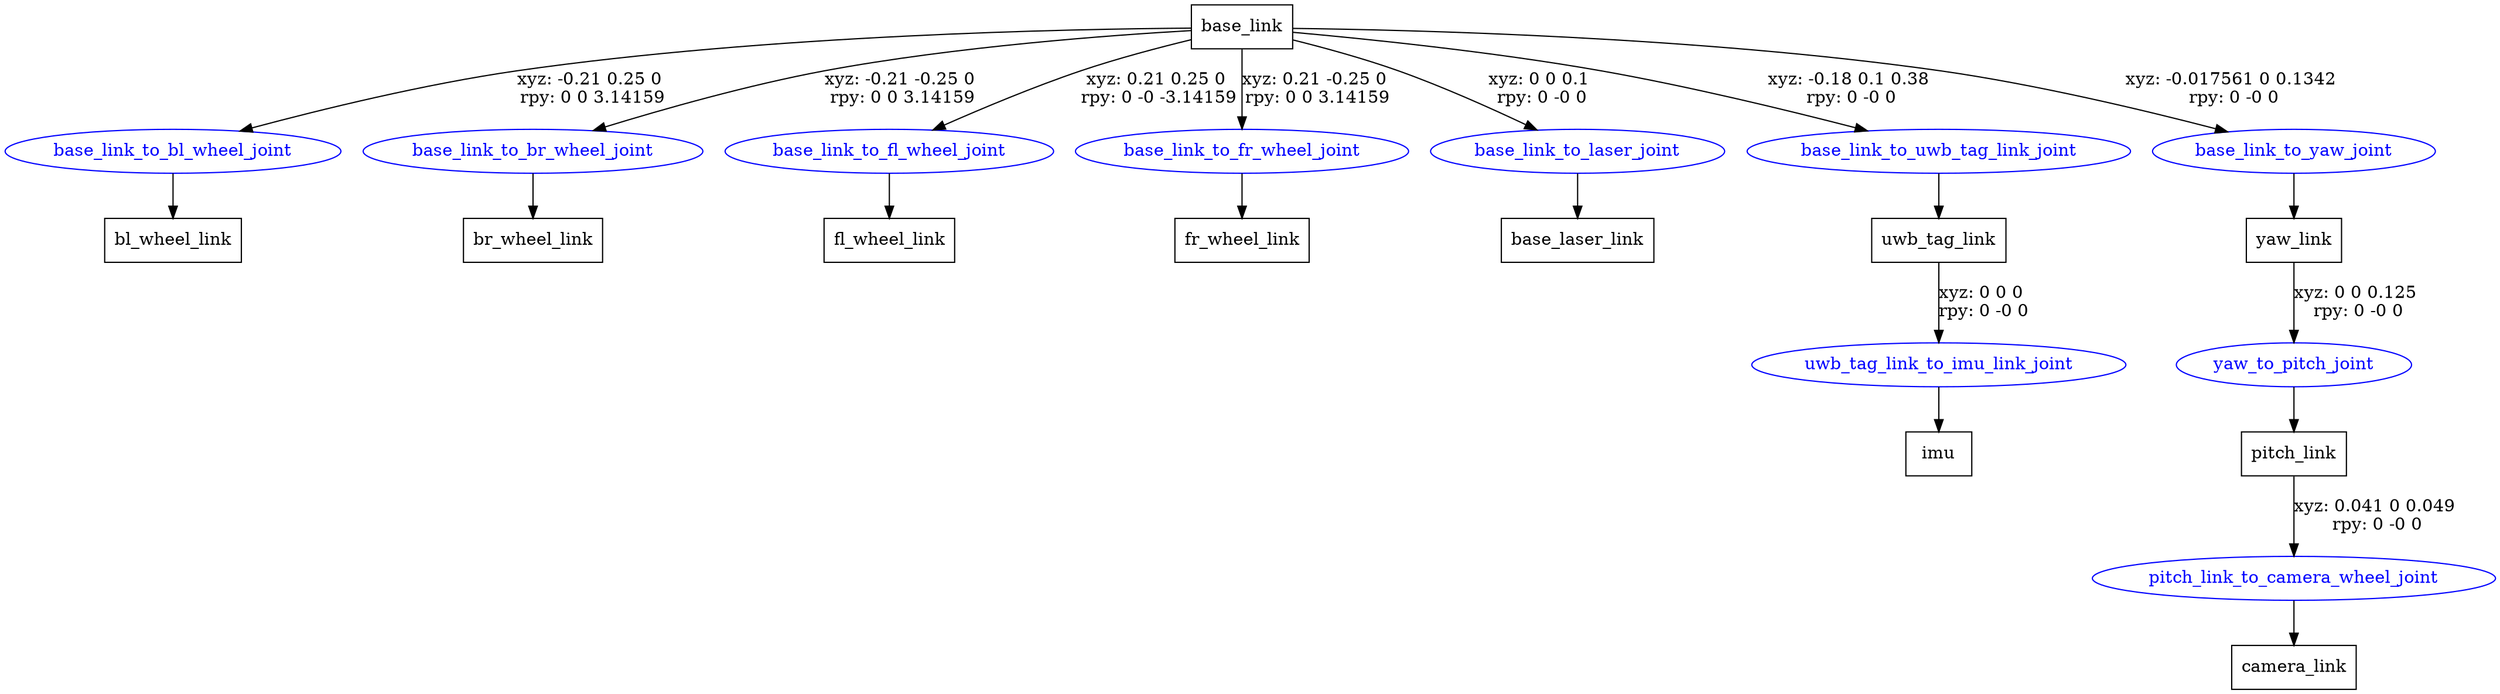 digraph G {
node [shape=box];
"base_link" [label="base_link"];
"bl_wheel_link" [label="bl_wheel_link"];
"br_wheel_link" [label="br_wheel_link"];
"fl_wheel_link" [label="fl_wheel_link"];
"fr_wheel_link" [label="fr_wheel_link"];
"base_laser_link" [label="base_laser_link"];
"uwb_tag_link" [label="uwb_tag_link"];
"imu" [label="imu"];
"yaw_link" [label="yaw_link"];
"pitch_link" [label="pitch_link"];
"camera_link" [label="camera_link"];
node [shape=ellipse, color=blue, fontcolor=blue];
"base_link" -> "base_link_to_bl_wheel_joint" [label="xyz: -0.21 0.25 0 \nrpy: 0 0 3.14159"]
"base_link_to_bl_wheel_joint" -> "bl_wheel_link"
"base_link" -> "base_link_to_br_wheel_joint" [label="xyz: -0.21 -0.25 0 \nrpy: 0 0 3.14159"]
"base_link_to_br_wheel_joint" -> "br_wheel_link"
"base_link" -> "base_link_to_fl_wheel_joint" [label="xyz: 0.21 0.25 0 \nrpy: 0 -0 -3.14159"]
"base_link_to_fl_wheel_joint" -> "fl_wheel_link"
"base_link" -> "base_link_to_fr_wheel_joint" [label="xyz: 0.21 -0.25 0 \nrpy: 0 0 3.14159"]
"base_link_to_fr_wheel_joint" -> "fr_wheel_link"
"base_link" -> "base_link_to_laser_joint" [label="xyz: 0 0 0.1 \nrpy: 0 -0 0"]
"base_link_to_laser_joint" -> "base_laser_link"
"base_link" -> "base_link_to_uwb_tag_link_joint" [label="xyz: -0.18 0.1 0.38 \nrpy: 0 -0 0"]
"base_link_to_uwb_tag_link_joint" -> "uwb_tag_link"
"uwb_tag_link" -> "uwb_tag_link_to_imu_link_joint" [label="xyz: 0 0 0 \nrpy: 0 -0 0"]
"uwb_tag_link_to_imu_link_joint" -> "imu"
"base_link" -> "base_link_to_yaw_joint" [label="xyz: -0.017561 0 0.1342 \nrpy: 0 -0 0"]
"base_link_to_yaw_joint" -> "yaw_link"
"yaw_link" -> "yaw_to_pitch_joint" [label="xyz: 0 0 0.125 \nrpy: 0 -0 0"]
"yaw_to_pitch_joint" -> "pitch_link"
"pitch_link" -> "pitch_link_to_camera_wheel_joint" [label="xyz: 0.041 0 0.049 \nrpy: 0 -0 0"]
"pitch_link_to_camera_wheel_joint" -> "camera_link"
}
